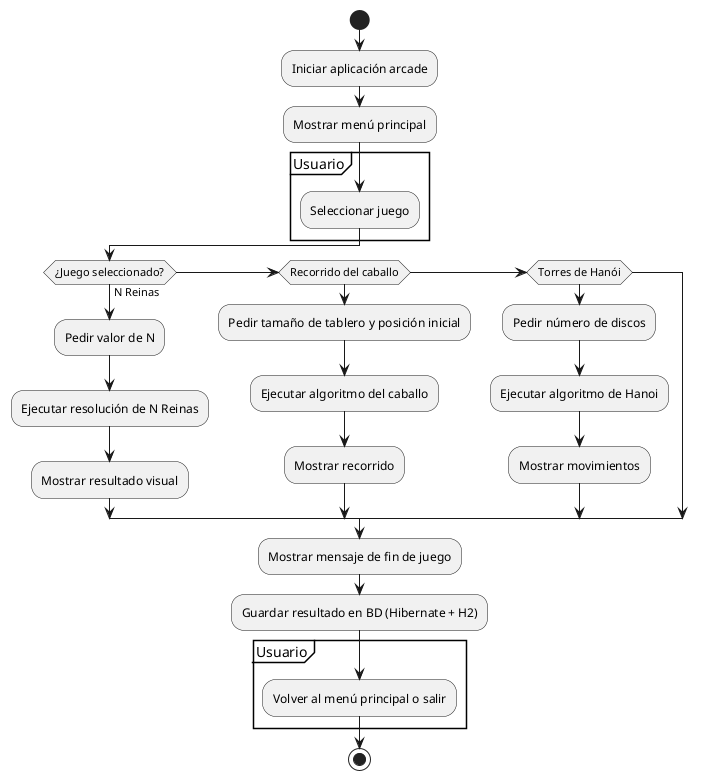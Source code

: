 @startuml
start

:Iniciar aplicación arcade;
:Mostrar menú principal;

partition Usuario {
  :Seleccionar juego;
}

if (¿Juego seleccionado?) then (N Reinas)
  :Pedir valor de N;
  :Ejecutar resolución de N Reinas;
  :Mostrar resultado visual;
elseif (Recorrido del caballo)
  :Pedir tamaño de tablero y posición inicial;
  :Ejecutar algoritmo del caballo;
  :Mostrar recorrido;
elseif (Torres de Hanói)
  :Pedir número de discos;
  :Ejecutar algoritmo de Hanoi;
  :Mostrar movimientos;
endif

:Mostrar mensaje de fin de juego;
:Guardar resultado en BD (Hibernate + H2);

partition Usuario {
  :Volver al menú principal o salir;
}

stop
@enduml

